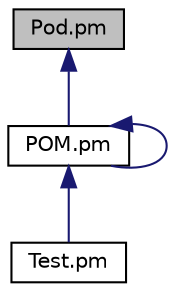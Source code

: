 digraph "Pod.pm"
{
  edge [fontname="Helvetica",fontsize="10",labelfontname="Helvetica",labelfontsize="10"];
  node [fontname="Helvetica",fontsize="10",shape=record];
  Node1 [label="Pod.pm",height=0.2,width=0.4,color="black", fillcolor="grey75", style="filled" fontcolor="black"];
  Node1 -> Node2 [dir="back",color="midnightblue",fontsize="10",style="solid",fontname="Helvetica"];
  Node2 [label="POM.pm",height=0.2,width=0.4,color="black", fillcolor="white", style="filled",URL="$POM_8pm.html"];
  Node2 -> Node3 [dir="back",color="midnightblue",fontsize="10",style="solid",fontname="Helvetica"];
  Node3 [label="Test.pm",height=0.2,width=0.4,color="black", fillcolor="white", style="filled",URL="$Test_8pm.html"];
  Node2 -> Node2 [dir="back",color="midnightblue",fontsize="10",style="solid",fontname="Helvetica"];
}
